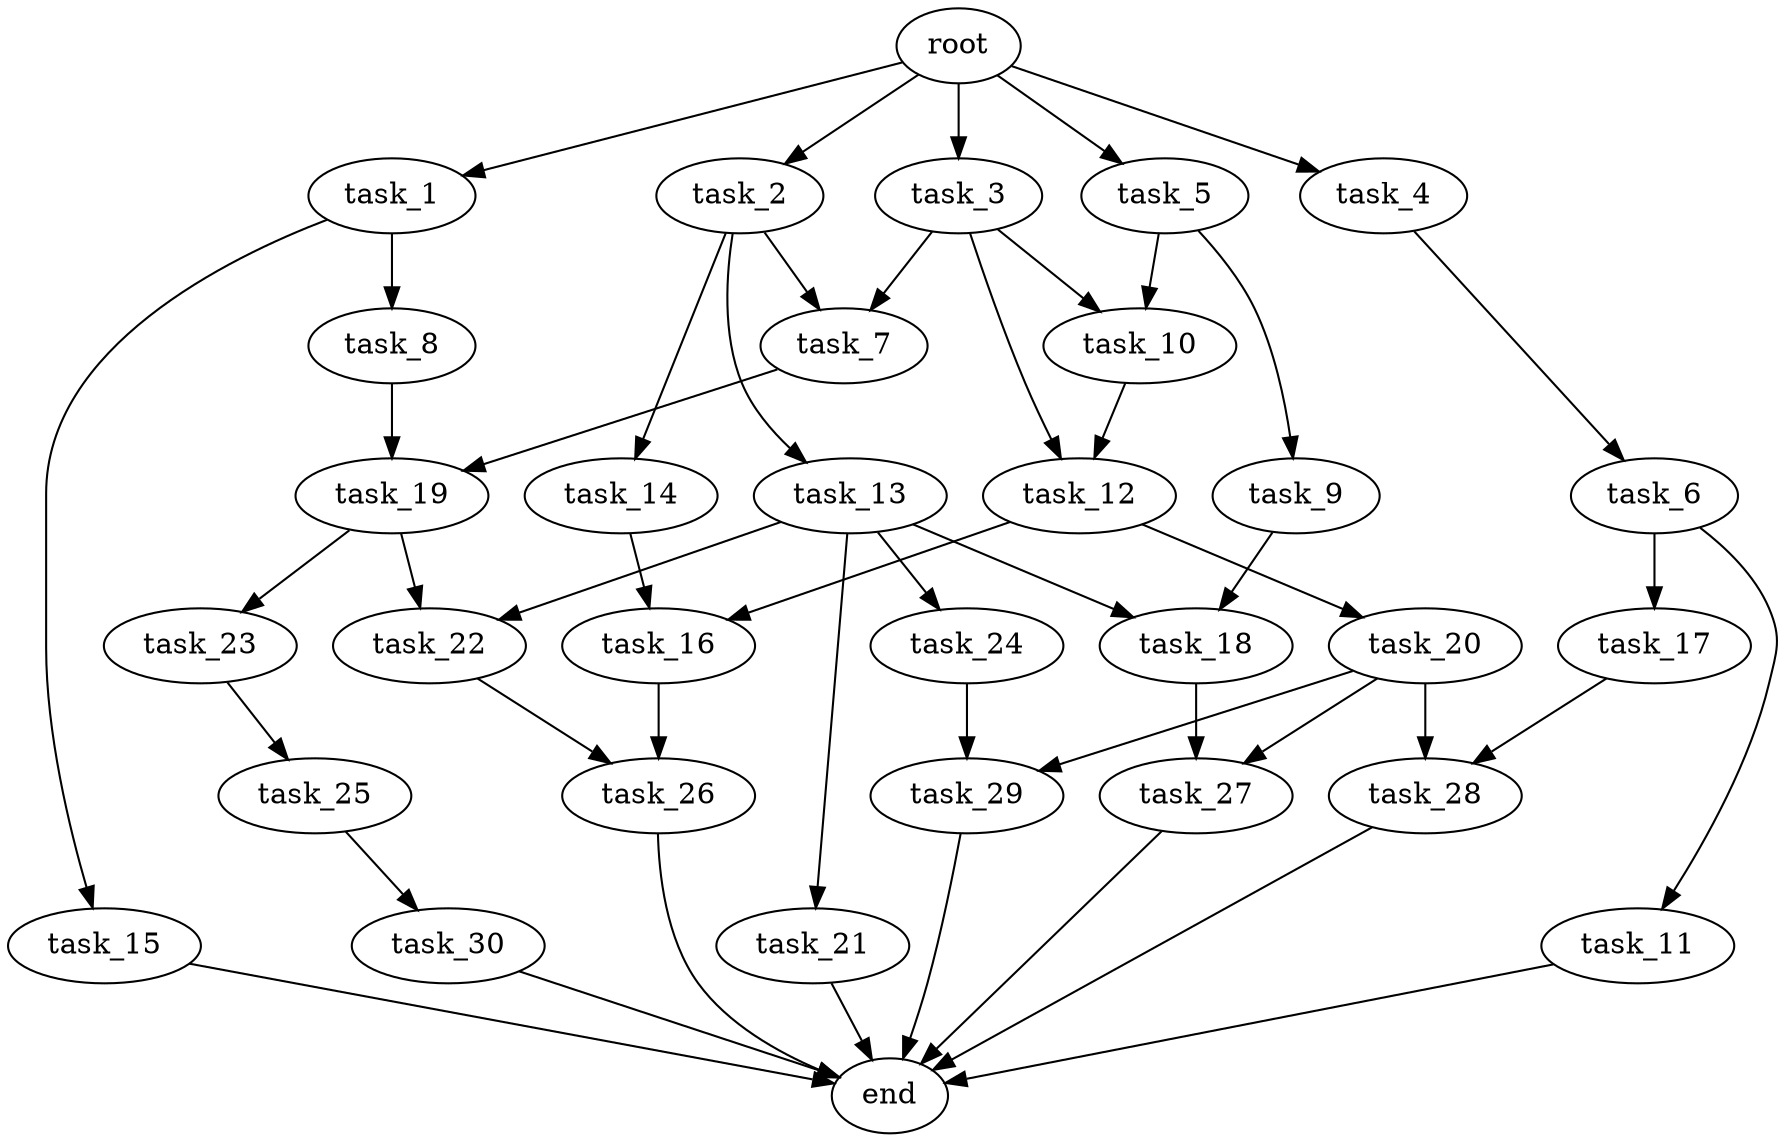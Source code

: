 digraph G {
  root [size="0.000000e+00"];
  task_1 [size="8.727552e+09"];
  task_2 [size="2.068580e+09"];
  task_3 [size="2.028463e+09"];
  task_4 [size="2.497705e+09"];
  task_5 [size="6.186350e+09"];
  task_6 [size="1.560800e+09"];
  task_7 [size="1.067786e+09"];
  task_8 [size="9.201961e+09"];
  task_9 [size="6.758445e+09"];
  task_10 [size="6.634577e+09"];
  task_11 [size="6.138656e+09"];
  task_12 [size="7.642678e+09"];
  task_13 [size="5.415198e+09"];
  task_14 [size="4.235890e+08"];
  task_15 [size="4.823439e+09"];
  task_16 [size="6.207054e+09"];
  task_17 [size="4.923911e+09"];
  task_18 [size="9.853628e+09"];
  task_19 [size="8.970101e+09"];
  task_20 [size="8.687820e+09"];
  task_21 [size="4.908563e+09"];
  task_22 [size="9.843962e+09"];
  task_23 [size="9.160152e+09"];
  task_24 [size="2.803386e+09"];
  task_25 [size="2.221706e+09"];
  task_26 [size="5.767075e+09"];
  task_27 [size="5.424276e+08"];
  task_28 [size="7.992900e+09"];
  task_29 [size="4.783722e+09"];
  task_30 [size="5.408139e+09"];
  end [size="0.000000e+00"];

  root -> task_1 [size="1.000000e-12"];
  root -> task_2 [size="1.000000e-12"];
  root -> task_3 [size="1.000000e-12"];
  root -> task_4 [size="1.000000e-12"];
  root -> task_5 [size="1.000000e-12"];
  task_1 -> task_8 [size="9.201961e+08"];
  task_1 -> task_15 [size="4.823439e+08"];
  task_2 -> task_7 [size="5.338931e+07"];
  task_2 -> task_13 [size="5.415198e+08"];
  task_2 -> task_14 [size="4.235890e+07"];
  task_3 -> task_7 [size="5.338931e+07"];
  task_3 -> task_10 [size="3.317289e+08"];
  task_3 -> task_12 [size="3.821339e+08"];
  task_4 -> task_6 [size="1.560800e+08"];
  task_5 -> task_9 [size="6.758445e+08"];
  task_5 -> task_10 [size="3.317289e+08"];
  task_6 -> task_11 [size="6.138656e+08"];
  task_6 -> task_17 [size="4.923911e+08"];
  task_7 -> task_19 [size="4.485050e+08"];
  task_8 -> task_19 [size="4.485050e+08"];
  task_9 -> task_18 [size="4.926814e+08"];
  task_10 -> task_12 [size="3.821339e+08"];
  task_11 -> end [size="1.000000e-12"];
  task_12 -> task_16 [size="3.103527e+08"];
  task_12 -> task_20 [size="8.687820e+08"];
  task_13 -> task_18 [size="4.926814e+08"];
  task_13 -> task_21 [size="4.908563e+08"];
  task_13 -> task_22 [size="4.921981e+08"];
  task_13 -> task_24 [size="2.803386e+08"];
  task_14 -> task_16 [size="3.103527e+08"];
  task_15 -> end [size="1.000000e-12"];
  task_16 -> task_26 [size="2.883538e+08"];
  task_17 -> task_28 [size="3.996450e+08"];
  task_18 -> task_27 [size="2.712138e+07"];
  task_19 -> task_22 [size="4.921981e+08"];
  task_19 -> task_23 [size="9.160152e+08"];
  task_20 -> task_27 [size="2.712138e+07"];
  task_20 -> task_28 [size="3.996450e+08"];
  task_20 -> task_29 [size="2.391861e+08"];
  task_21 -> end [size="1.000000e-12"];
  task_22 -> task_26 [size="2.883538e+08"];
  task_23 -> task_25 [size="2.221706e+08"];
  task_24 -> task_29 [size="2.391861e+08"];
  task_25 -> task_30 [size="5.408139e+08"];
  task_26 -> end [size="1.000000e-12"];
  task_27 -> end [size="1.000000e-12"];
  task_28 -> end [size="1.000000e-12"];
  task_29 -> end [size="1.000000e-12"];
  task_30 -> end [size="1.000000e-12"];
}
